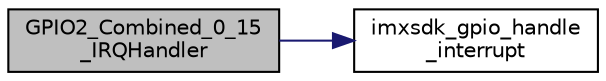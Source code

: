 digraph "GPIO2_Combined_0_15_IRQHandler"
{
  edge [fontname="Helvetica",fontsize="10",labelfontname="Helvetica",labelfontsize="10"];
  node [fontname="Helvetica",fontsize="10",shape=record];
  rankdir="LR";
  Node6 [label="GPIO2_Combined_0_15\l_IRQHandler",height=0.2,width=0.4,color="black", fillcolor="grey75", style="filled", fontcolor="black"];
  Node6 -> Node7 [color="midnightblue",fontsize="10",style="solid",fontname="Helvetica"];
  Node7 [label="imxsdk_gpio_handle\l_interrupt",height=0.2,width=0.4,color="black", fillcolor="white", style="filled",URL="$i_8mx_2gpio__driver__irq_8c.html#a83a10ae2ca29dfc2fc68283949e2518b"];
}
